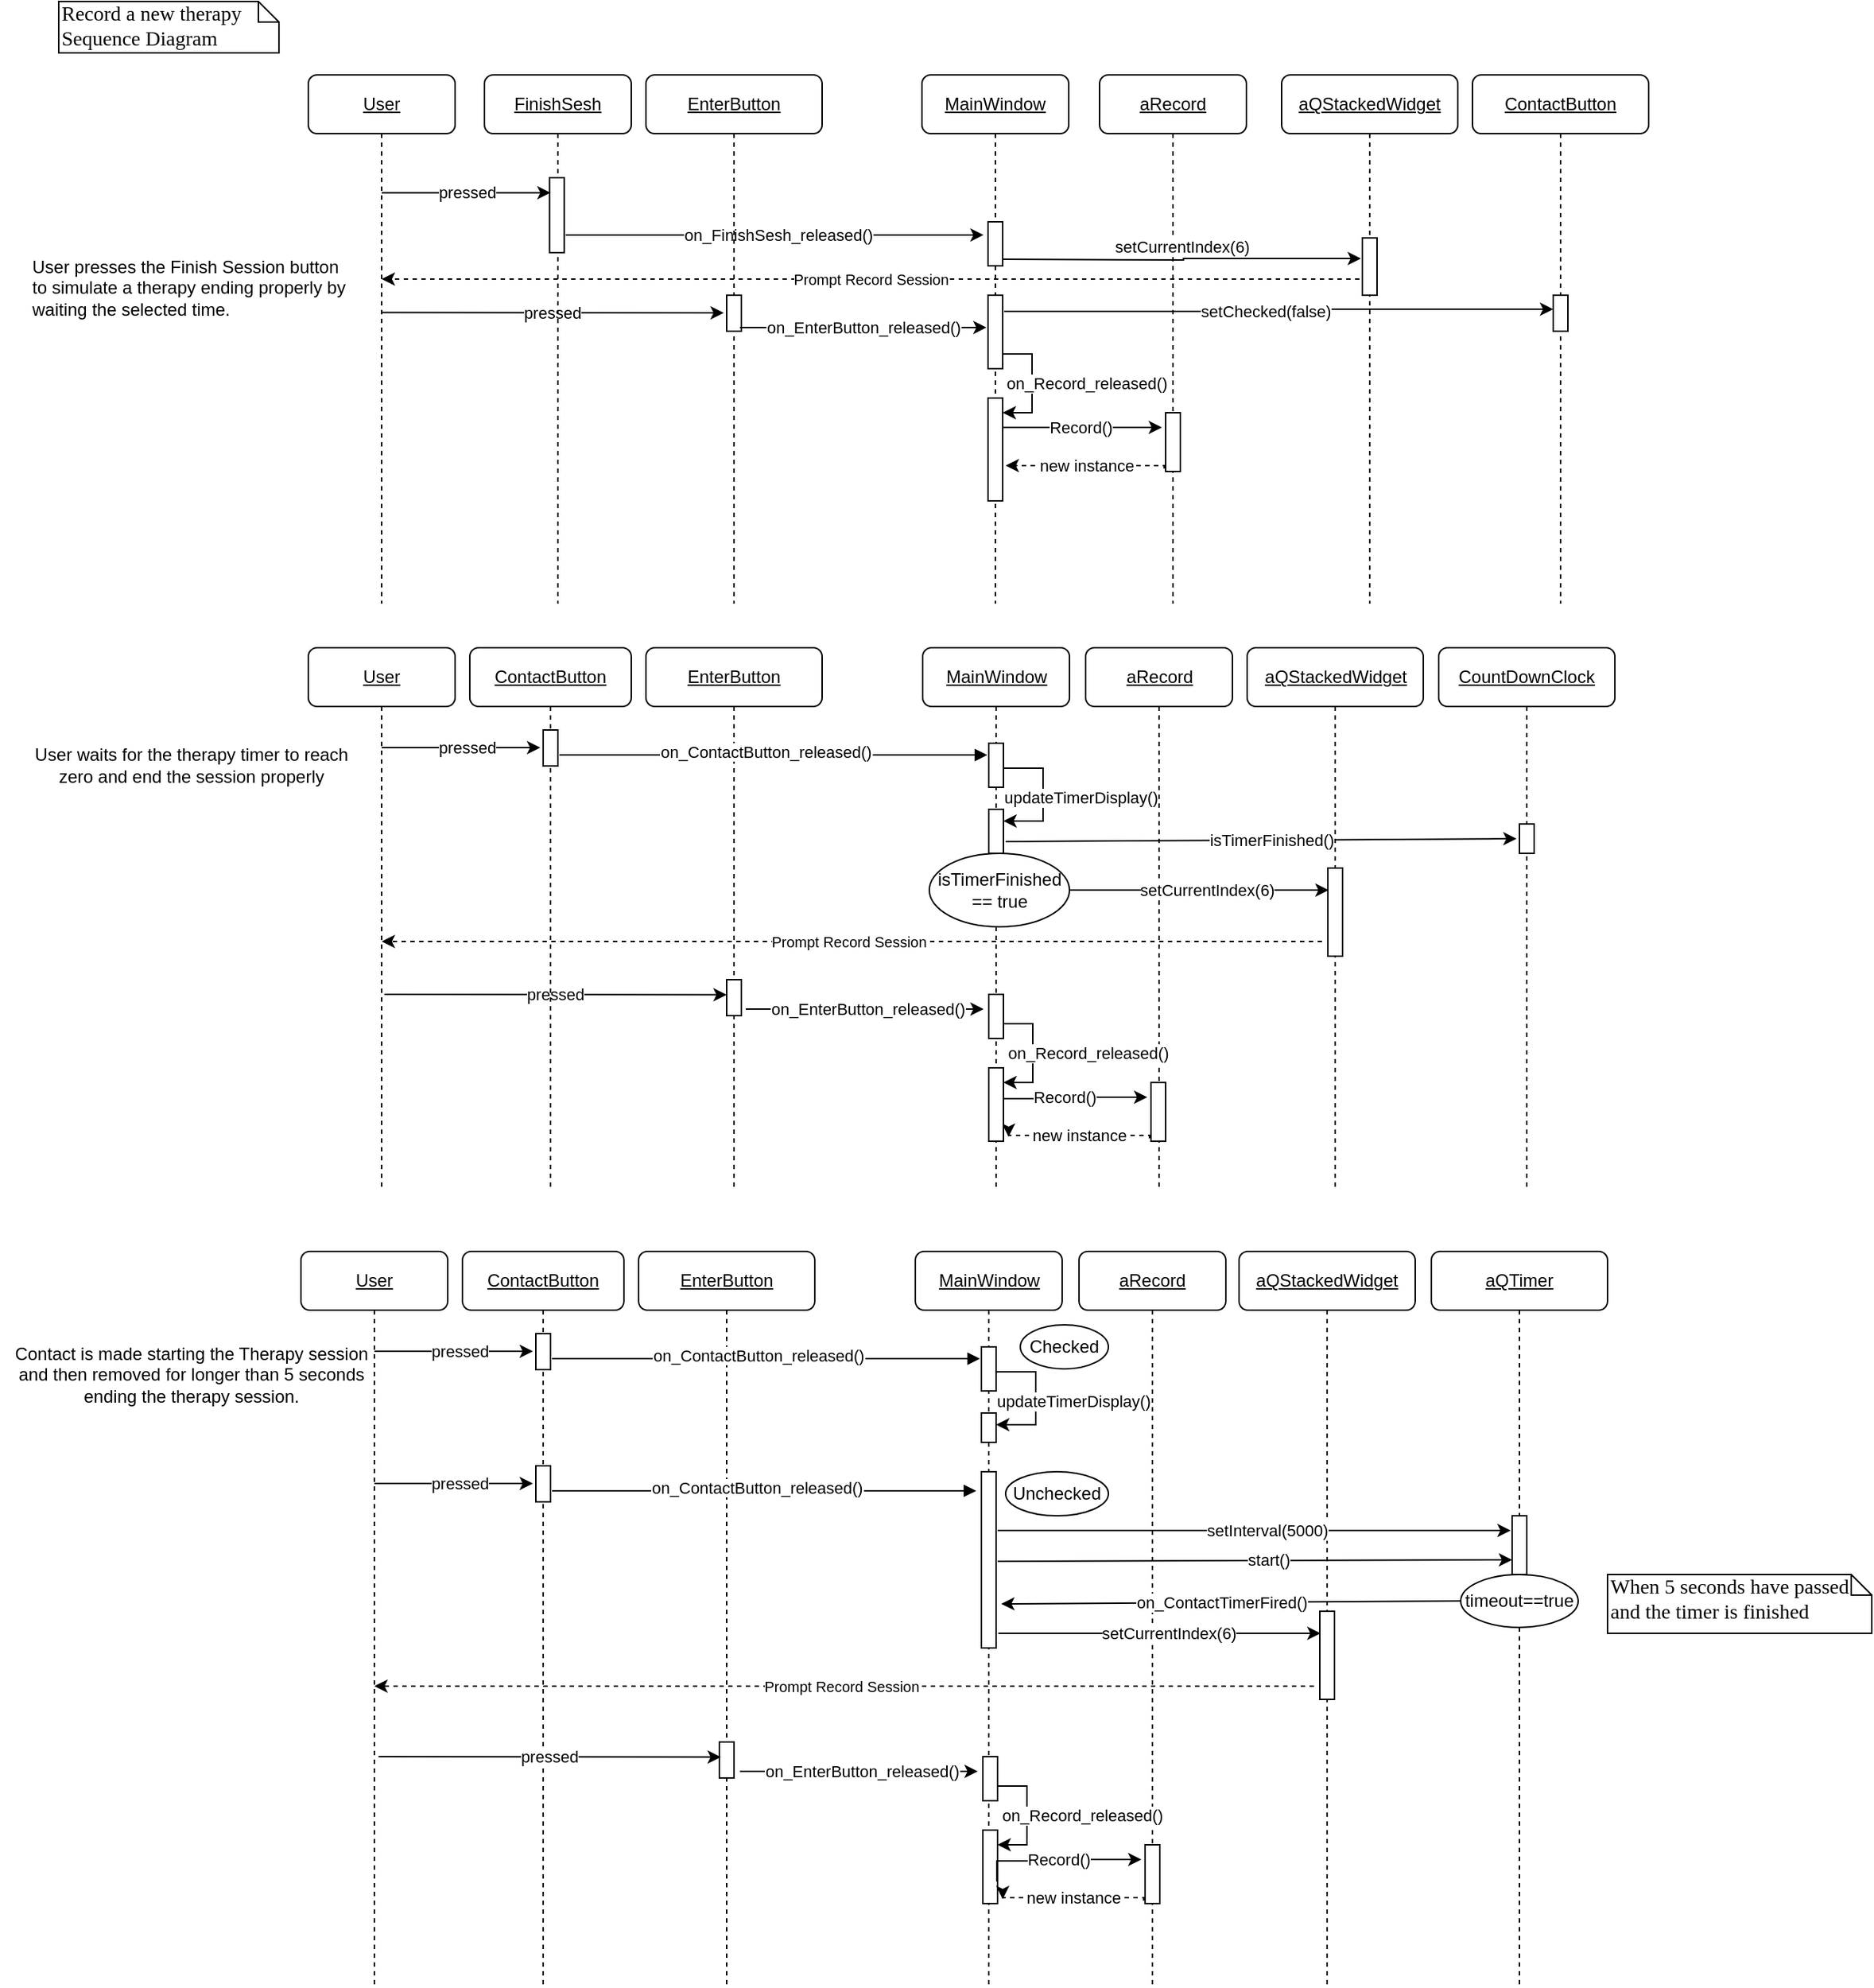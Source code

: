 <mxfile version="15.9.1" type="device"><diagram id="IeEBSJETql7mGD_s-BbL" name="Page-1"><mxGraphModel dx="1422" dy="702" grid="1" gridSize="10" guides="1" tooltips="1" connect="1" arrows="1" fold="1" page="1" pageScale="1" pageWidth="1700" pageHeight="1100" math="0" shadow="0"><root><mxCell id="0"/><mxCell id="1" parent="0"/><mxCell id="42l5vKCwzEXWDf4LxduR-18" value="&lt;u&gt;&lt;font face=&quot;Helvetica&quot;&gt;aQStackedWidget&lt;/font&gt;&lt;/u&gt;" style="shape=umlLifeline;perimeter=lifelinePerimeter;whiteSpace=wrap;html=1;container=1;collapsible=0;recursiveResize=0;outlineConnect=0;rounded=1;shadow=0;comic=0;labelBackgroundColor=none;strokeWidth=1;fontFamily=Verdana;fontSize=12;align=center;" vertex="1" parent="1"><mxGeometry x="849.5" y="470" width="120" height="370" as="geometry"/></mxCell><mxCell id="42l5vKCwzEXWDf4LxduR-50" value="" style="html=1;points=[];perimeter=orthogonalPerimeter;rounded=0;shadow=0;comic=0;labelBackgroundColor=none;strokeWidth=1;fontFamily=Verdana;fontSize=12;align=center;fillColor=#FFFFFF;" vertex="1" parent="42l5vKCwzEXWDf4LxduR-18"><mxGeometry x="55" y="150" width="10" height="60" as="geometry"/></mxCell><mxCell id="42l5vKCwzEXWDf4LxduR-12" value="&lt;u&gt;&lt;font face=&quot;Helvetica&quot;&gt;aRecord&lt;/font&gt;&lt;/u&gt;" style="shape=umlLifeline;perimeter=lifelinePerimeter;whiteSpace=wrap;html=1;container=1;collapsible=0;recursiveResize=0;outlineConnect=0;rounded=1;shadow=0;comic=0;labelBackgroundColor=none;strokeWidth=1;fontFamily=Verdana;fontSize=12;align=center;" vertex="1" parent="1"><mxGeometry x="739.5" y="470" width="100" height="370" as="geometry"/></mxCell><mxCell id="42l5vKCwzEXWDf4LxduR-68" value="Record()" style="edgeStyle=orthogonalEdgeStyle;rounded=0;orthogonalLoop=1;jettySize=auto;html=1;entryX=0.08;entryY=0.27;entryDx=0;entryDy=0;entryPerimeter=0;exitX=0.95;exitY=0.7;exitDx=0;exitDy=0;exitPerimeter=0;" edge="1" parent="42l5vKCwzEXWDf4LxduR-12" source="42l5vKCwzEXWDf4LxduR-64"><mxGeometry relative="1" as="geometry"><mxPoint x="-49.5" y="306" as="sourcePoint"/><mxPoint x="41.97" y="306" as="targetPoint"/><Array as="points"><mxPoint x="-25" y="307"/><mxPoint x="-25" y="306"/></Array></mxGeometry></mxCell><mxCell id="42l5vKCwzEXWDf4LxduR-69" value="" style="html=1;points=[];perimeter=orthogonalPerimeter;rounded=0;shadow=0;comic=0;labelBackgroundColor=none;strokeWidth=1;fontFamily=Verdana;fontSize=12;align=center;fillColor=#FFFFFF;" vertex="1" parent="42l5vKCwzEXWDf4LxduR-12"><mxGeometry x="44.5" y="296" width="10" height="40" as="geometry"/></mxCell><mxCell id="42l5vKCwzEXWDf4LxduR-70" value="new instance" style="edgeStyle=orthogonalEdgeStyle;rounded=0;orthogonalLoop=1;jettySize=auto;html=1;dashed=1;exitX=-0.1;exitY=0.8;exitDx=0;exitDy=0;exitPerimeter=0;entryX=1.35;entryY=0.94;entryDx=0;entryDy=0;entryPerimeter=0;" edge="1" parent="42l5vKCwzEXWDf4LxduR-12" target="42l5vKCwzEXWDf4LxduR-64"><mxGeometry x="0.008" relative="1" as="geometry"><mxPoint x="43.5" y="334" as="sourcePoint"/><mxPoint x="-49.5" y="332" as="targetPoint"/><Array as="points"><mxPoint x="44" y="332"/></Array><mxPoint as="offset"/></mxGeometry></mxCell><mxCell id="42l5vKCwzEXWDf4LxduR-85" value="&lt;u&gt;&lt;font face=&quot;Helvetica&quot;&gt;aQStackedWidget&lt;/font&gt;&lt;/u&gt;" style="shape=umlLifeline;perimeter=lifelinePerimeter;whiteSpace=wrap;html=1;container=1;collapsible=0;recursiveResize=0;outlineConnect=0;rounded=1;shadow=0;comic=0;labelBackgroundColor=none;strokeWidth=1;fontFamily=Verdana;fontSize=12;align=center;" vertex="1" parent="1"><mxGeometry x="844" y="881" width="120" height="500" as="geometry"/></mxCell><mxCell id="42l5vKCwzEXWDf4LxduR-86" value="" style="html=1;points=[];perimeter=orthogonalPerimeter;rounded=0;shadow=0;comic=0;labelBackgroundColor=none;strokeWidth=1;fontFamily=Verdana;fontSize=12;align=center;fillColor=#FFFFFF;" vertex="1" parent="42l5vKCwzEXWDf4LxduR-85"><mxGeometry x="55" y="245" width="10" height="60" as="geometry"/></mxCell><mxCell id="PJhoSUSlwYgdVoY_ZM2E-5" value="&lt;u&gt;&lt;font face=&quot;Helvetica&quot;&gt;User&lt;/font&gt;&lt;/u&gt;" style="shape=umlLifeline;perimeter=lifelinePerimeter;whiteSpace=wrap;html=1;container=1;collapsible=0;recursiveResize=0;outlineConnect=0;rounded=1;shadow=0;comic=0;labelBackgroundColor=none;strokeWidth=1;fontFamily=Verdana;fontSize=12;align=center;" parent="1" vertex="1"><mxGeometry x="210" y="80" width="100" height="360" as="geometry"/></mxCell><mxCell id="42l5vKCwzEXWDf4LxduR-27" value="pressed" style="endArrow=classic;html=1;rounded=0;entryX=-0.2;entryY=0.49;entryDx=0;entryDy=0;entryPerimeter=0;" edge="1" parent="PJhoSUSlwYgdVoY_ZM2E-5" target="42l5vKCwzEXWDf4LxduR-26"><mxGeometry width="50" height="50" relative="1" as="geometry"><mxPoint x="49.83" y="161.75" as="sourcePoint"/><mxPoint x="165.33" y="161.75" as="targetPoint"/></mxGeometry></mxCell><mxCell id="PJhoSUSlwYgdVoY_ZM2E-7" value="&lt;u&gt;&lt;font face=&quot;Helvetica&quot;&gt;FinishSesh&lt;/font&gt;&lt;/u&gt;" style="shape=umlLifeline;perimeter=lifelinePerimeter;whiteSpace=wrap;html=1;container=1;collapsible=0;recursiveResize=0;outlineConnect=0;rounded=1;shadow=0;comic=0;labelBackgroundColor=none;strokeWidth=1;fontFamily=Verdana;fontSize=12;align=center;" parent="1" vertex="1"><mxGeometry x="330" y="80" width="100" height="360" as="geometry"/></mxCell><mxCell id="PJhoSUSlwYgdVoY_ZM2E-9" value="" style="html=1;points=[];perimeter=orthogonalPerimeter;rounded=0;shadow=0;comic=0;labelBackgroundColor=none;strokeWidth=1;fontFamily=Verdana;fontSize=12;align=center;fillColor=#FFFFFF;" parent="PJhoSUSlwYgdVoY_ZM2E-7" vertex="1"><mxGeometry x="44.33" y="70" width="10" height="51" as="geometry"/></mxCell><mxCell id="PJhoSUSlwYgdVoY_ZM2E-10" value="&lt;pre style=&quot;margin-top: 0px ; margin-bottom: 0px&quot;&gt;&lt;font face=&quot;Helvetica&quot; style=&quot;font-size: 11px&quot;&gt;on_FinishSesh_released()&lt;/font&gt;&lt;/pre&gt;" style="edgeStyle=orthogonalEdgeStyle;rounded=0;orthogonalLoop=1;jettySize=auto;html=1;entryX=-0.3;entryY=0.633;entryDx=0;entryDy=0;entryPerimeter=0;" parent="PJhoSUSlwYgdVoY_ZM2E-7" edge="1"><mxGeometry x="0.016" relative="1" as="geometry"><mxPoint x="55.33" y="109" as="sourcePoint"/><mxPoint x="340" y="108.99" as="targetPoint"/><Array as="points"/><mxPoint as="offset"/></mxGeometry></mxCell><mxCell id="42l5vKCwzEXWDf4LxduR-25" value="&lt;u&gt;&lt;font face=&quot;Helvetica&quot;&gt;EnterButton&lt;/font&gt;&lt;/u&gt;" style="shape=umlLifeline;perimeter=lifelinePerimeter;whiteSpace=wrap;html=1;container=1;collapsible=0;recursiveResize=0;outlineConnect=0;rounded=1;shadow=0;comic=0;labelBackgroundColor=none;strokeWidth=1;fontFamily=Verdana;fontSize=12;align=center;" vertex="1" parent="1"><mxGeometry x="440" y="80" width="120" height="360" as="geometry"/></mxCell><mxCell id="42l5vKCwzEXWDf4LxduR-26" value="" style="html=1;points=[];perimeter=orthogonalPerimeter;rounded=0;shadow=0;comic=0;labelBackgroundColor=none;strokeWidth=1;fontFamily=Verdana;fontSize=12;align=center;fillColor=#FFFFFF;" vertex="1" parent="42l5vKCwzEXWDf4LxduR-25"><mxGeometry x="55" y="150" width="10" height="24.5" as="geometry"/></mxCell><mxCell id="PJhoSUSlwYgdVoY_ZM2E-1" value="&lt;u&gt;&lt;font face=&quot;Helvetica&quot;&gt;MainWindow&lt;/font&gt;&lt;/u&gt;" style="shape=umlLifeline;perimeter=lifelinePerimeter;whiteSpace=wrap;html=1;container=1;collapsible=0;recursiveResize=0;outlineConnect=0;rounded=1;shadow=0;comic=0;labelBackgroundColor=none;strokeWidth=1;fontFamily=Verdana;fontSize=12;align=center;" parent="1" vertex="1"><mxGeometry x="628" y="80" width="100" height="360" as="geometry"/></mxCell><mxCell id="42l5vKCwzEXWDf4LxduR-32" value="" style="html=1;points=[];perimeter=orthogonalPerimeter;rounded=0;shadow=0;comic=0;labelBackgroundColor=none;strokeWidth=1;fontFamily=Verdana;fontSize=12;align=center;fillColor=#FFFFFF;" vertex="1" parent="PJhoSUSlwYgdVoY_ZM2E-1"><mxGeometry x="45" y="220" width="10" height="70" as="geometry"/></mxCell><mxCell id="42l5vKCwzEXWDf4LxduR-33" value="on_Record_released()" style="edgeStyle=orthogonalEdgeStyle;rounded=0;orthogonalLoop=1;jettySize=auto;html=1;entryX=0.967;entryY=0.195;entryDx=0;entryDy=0;entryPerimeter=0;" edge="1" parent="PJhoSUSlwYgdVoY_ZM2E-1"><mxGeometry y="37" relative="1" as="geometry"><mxPoint x="55" y="190" as="sourcePoint"/><mxPoint x="55" y="230.005" as="targetPoint"/><Array as="points"><mxPoint x="58" y="190"/><mxPoint x="75" y="190"/><mxPoint x="75" y="230"/></Array><mxPoint as="offset"/></mxGeometry></mxCell><mxCell id="42l5vKCwzEXWDf4LxduR-53" value="" style="html=1;points=[];perimeter=orthogonalPerimeter;rounded=0;shadow=0;comic=0;labelBackgroundColor=none;strokeWidth=1;fontFamily=Verdana;fontSize=12;align=center;fillColor=#FFFFFF;" vertex="1" parent="PJhoSUSlwYgdVoY_ZM2E-1"><mxGeometry x="45" y="100" width="10" height="30" as="geometry"/></mxCell><mxCell id="42l5vKCwzEXWDf4LxduR-54" value="" style="html=1;points=[];perimeter=orthogonalPerimeter;rounded=0;shadow=0;comic=0;labelBackgroundColor=none;strokeWidth=1;fontFamily=Verdana;fontSize=12;align=center;fillColor=#FFFFFF;" vertex="1" parent="PJhoSUSlwYgdVoY_ZM2E-1"><mxGeometry x="45" y="150" width="10" height="50" as="geometry"/></mxCell><mxCell id="PJhoSUSlwYgdVoY_ZM2E-15" value="&lt;u&gt;&lt;font face=&quot;Helvetica&quot;&gt;aRecord&lt;/font&gt;&lt;/u&gt;" style="shape=umlLifeline;perimeter=lifelinePerimeter;whiteSpace=wrap;html=1;container=1;collapsible=0;recursiveResize=0;outlineConnect=0;rounded=1;shadow=0;comic=0;labelBackgroundColor=none;strokeWidth=1;fontFamily=Verdana;fontSize=12;align=center;" parent="1" vertex="1"><mxGeometry x="749" y="80" width="100" height="360" as="geometry"/></mxCell><mxCell id="V5SQq7boUbBFHKFVhqgI-8" value="&lt;pre style=&quot;margin-top: 0px ; margin-bottom: 0px&quot;&gt;&lt;font face=&quot;Helvetica&quot; style=&quot;font-size: 11px&quot;&gt;setCurrentIndex(6)&lt;/font&gt;&lt;/pre&gt;" style="edgeStyle=orthogonalEdgeStyle;rounded=0;orthogonalLoop=1;jettySize=auto;html=1;entryX=-0.1;entryY=0.359;entryDx=0;entryDy=0;entryPerimeter=0;" parent="PJhoSUSlwYgdVoY_ZM2E-15" target="V5SQq7boUbBFHKFVhqgI-3" edge="1"><mxGeometry x="-0.001" y="9" relative="1" as="geometry"><mxPoint x="-65.67" y="125.5" as="sourcePoint"/><mxPoint x="91" y="125.524" as="targetPoint"/><Array as="points"/><mxPoint as="offset"/></mxGeometry></mxCell><mxCell id="42l5vKCwzEXWDf4LxduR-3" value="&lt;pre style=&quot;margin-top: 0px ; margin-bottom: 0px&quot;&gt;&lt;font face=&quot;Helvetica&quot; style=&quot;font-size: 11px&quot;&gt;setChecked(false)&lt;/font&gt;&lt;/pre&gt;" style="edgeStyle=orthogonalEdgeStyle;rounded=0;orthogonalLoop=1;jettySize=auto;html=1;entryX=0.5;entryY=0.796;entryDx=0;entryDy=0;entryPerimeter=0;exitX=1.067;exitY=0.847;exitDx=0;exitDy=0;exitPerimeter=0;" edge="1" parent="PJhoSUSlwYgdVoY_ZM2E-15"><mxGeometry x="-0.001" y="9" relative="1" as="geometry"><mxPoint x="-65" y="160.973" as="sourcePoint"/><mxPoint x="309" y="159.502" as="targetPoint"/><Array as="points"><mxPoint x="122" y="161"/><mxPoint x="122" y="160"/></Array><mxPoint as="offset"/></mxGeometry></mxCell><mxCell id="42l5vKCwzEXWDf4LxduR-34" value="Record()" style="edgeStyle=orthogonalEdgeStyle;rounded=0;orthogonalLoop=1;jettySize=auto;html=1;entryX=0.08;entryY=0.27;entryDx=0;entryDy=0;entryPerimeter=0;exitX=1;exitY=0.314;exitDx=0;exitDy=0;exitPerimeter=0;" edge="1" parent="PJhoSUSlwYgdVoY_ZM2E-15" source="42l5vKCwzEXWDf4LxduR-32"><mxGeometry relative="1" as="geometry"><mxPoint x="-59" y="240" as="sourcePoint"/><mxPoint x="42.47" y="240.0" as="targetPoint"/><Array as="points"><mxPoint x="-66" y="240"/></Array></mxGeometry></mxCell><mxCell id="42l5vKCwzEXWDf4LxduR-36" value="" style="html=1;points=[];perimeter=orthogonalPerimeter;rounded=0;shadow=0;comic=0;labelBackgroundColor=none;strokeWidth=1;fontFamily=Verdana;fontSize=12;align=center;fillColor=#FFFFFF;" vertex="1" parent="PJhoSUSlwYgdVoY_ZM2E-15"><mxGeometry x="45" y="230" width="10" height="40" as="geometry"/></mxCell><mxCell id="V5SQq7boUbBFHKFVhqgI-2" value="&lt;u&gt;&lt;font face=&quot;Helvetica&quot;&gt;aQStackedWidget&lt;/font&gt;&lt;/u&gt;" style="shape=umlLifeline;perimeter=lifelinePerimeter;whiteSpace=wrap;html=1;container=1;collapsible=0;recursiveResize=0;outlineConnect=0;rounded=1;shadow=0;comic=0;labelBackgroundColor=none;strokeWidth=1;fontFamily=Verdana;fontSize=12;align=center;" parent="1" vertex="1"><mxGeometry x="873" y="80" width="120" height="360" as="geometry"/></mxCell><mxCell id="V5SQq7boUbBFHKFVhqgI-3" value="" style="html=1;points=[];perimeter=orthogonalPerimeter;rounded=0;shadow=0;comic=0;labelBackgroundColor=none;strokeWidth=1;fontFamily=Verdana;fontSize=12;align=center;fillColor=#FFFFFF;" parent="V5SQq7boUbBFHKFVhqgI-2" vertex="1"><mxGeometry x="55" y="111" width="10" height="39" as="geometry"/></mxCell><mxCell id="42l5vKCwzEXWDf4LxduR-1" value="&lt;u&gt;&lt;font face=&quot;Helvetica&quot;&gt;ContactButton&lt;/font&gt;&lt;/u&gt;" style="shape=umlLifeline;perimeter=lifelinePerimeter;whiteSpace=wrap;html=1;container=1;collapsible=0;recursiveResize=0;outlineConnect=0;rounded=1;shadow=0;comic=0;labelBackgroundColor=none;strokeWidth=1;fontFamily=Verdana;fontSize=12;align=center;" vertex="1" parent="1"><mxGeometry x="1003" y="80" width="120" height="360" as="geometry"/></mxCell><mxCell id="42l5vKCwzEXWDf4LxduR-2" value="" style="html=1;points=[];perimeter=orthogonalPerimeter;rounded=0;shadow=0;comic=0;labelBackgroundColor=none;strokeWidth=1;fontFamily=Verdana;fontSize=12;align=center;fillColor=#FFFFFF;" vertex="1" parent="42l5vKCwzEXWDf4LxduR-1"><mxGeometry x="55" y="150" width="10" height="24.5" as="geometry"/></mxCell><mxCell id="42l5vKCwzEXWDf4LxduR-5" value="&lt;u&gt;&lt;font face=&quot;Helvetica&quot;&gt;User&lt;/font&gt;&lt;/u&gt;" style="shape=umlLifeline;perimeter=lifelinePerimeter;whiteSpace=wrap;html=1;container=1;collapsible=0;recursiveResize=0;outlineConnect=0;rounded=1;shadow=0;comic=0;labelBackgroundColor=none;strokeWidth=1;fontFamily=Verdana;fontSize=12;align=center;" vertex="1" parent="1"><mxGeometry x="210" y="470" width="100" height="370" as="geometry"/></mxCell><mxCell id="42l5vKCwzEXWDf4LxduR-56" value="pressed" style="endArrow=classic;html=1;rounded=0;entryX=-0.2;entryY=0.49;entryDx=0;entryDy=0;entryPerimeter=0;" edge="1" parent="42l5vKCwzEXWDf4LxduR-5"><mxGeometry width="50" height="50" relative="1" as="geometry"><mxPoint x="51.83" y="236" as="sourcePoint"/><mxPoint x="285" y="236.255" as="targetPoint"/></mxGeometry></mxCell><mxCell id="42l5vKCwzEXWDf4LxduR-39" value="&lt;u&gt;&lt;font face=&quot;Helvetica&quot;&gt;ContactButton&lt;/font&gt;&lt;/u&gt;" style="shape=umlLifeline;perimeter=lifelinePerimeter;whiteSpace=wrap;html=1;container=1;collapsible=0;recursiveResize=0;outlineConnect=0;rounded=1;shadow=0;comic=0;labelBackgroundColor=none;strokeWidth=1;fontFamily=Verdana;fontSize=12;align=center;" vertex="1" parent="1"><mxGeometry x="320" y="470" width="110" height="370" as="geometry"/></mxCell><mxCell id="42l5vKCwzEXWDf4LxduR-40" value="" style="html=1;points=[];perimeter=orthogonalPerimeter;rounded=0;shadow=0;comic=0;labelBackgroundColor=none;strokeWidth=1;fontFamily=Verdana;fontSize=12;align=center;fillColor=#FFFFFF;" vertex="1" parent="42l5vKCwzEXWDf4LxduR-39"><mxGeometry x="50" y="56" width="10" height="24.5" as="geometry"/></mxCell><mxCell id="42l5vKCwzEXWDf4LxduR-57" value="&lt;u&gt;&lt;font face=&quot;Helvetica&quot;&gt;EnterButton&lt;/font&gt;&lt;/u&gt;" style="shape=umlLifeline;perimeter=lifelinePerimeter;whiteSpace=wrap;html=1;container=1;collapsible=0;recursiveResize=0;outlineConnect=0;rounded=1;shadow=0;comic=0;labelBackgroundColor=none;strokeWidth=1;fontFamily=Verdana;fontSize=12;align=center;" vertex="1" parent="1"><mxGeometry x="440" y="470" width="120" height="370" as="geometry"/></mxCell><mxCell id="42l5vKCwzEXWDf4LxduR-58" value="" style="html=1;points=[];perimeter=orthogonalPerimeter;rounded=0;shadow=0;comic=0;labelBackgroundColor=none;strokeWidth=1;fontFamily=Verdana;fontSize=12;align=center;fillColor=#FFFFFF;" vertex="1" parent="42l5vKCwzEXWDf4LxduR-57"><mxGeometry x="55" y="226" width="10" height="24.5" as="geometry"/></mxCell><mxCell id="42l5vKCwzEXWDf4LxduR-4" value="&lt;u&gt;&lt;font face=&quot;Helvetica&quot;&gt;MainWindow&lt;/font&gt;&lt;/u&gt;" style="shape=umlLifeline;perimeter=lifelinePerimeter;whiteSpace=wrap;html=1;container=1;collapsible=0;recursiveResize=0;outlineConnect=0;rounded=1;shadow=0;comic=0;labelBackgroundColor=none;strokeWidth=1;fontFamily=Verdana;fontSize=12;align=center;" vertex="1" parent="1"><mxGeometry x="628.5" y="470" width="100" height="370" as="geometry"/></mxCell><mxCell id="42l5vKCwzEXWDf4LxduR-43" value="" style="html=1;points=[];perimeter=orthogonalPerimeter;rounded=0;shadow=0;comic=0;labelBackgroundColor=none;strokeWidth=1;fontFamily=Verdana;fontSize=12;align=center;fillColor=#FFFFFF;" vertex="1" parent="42l5vKCwzEXWDf4LxduR-4"><mxGeometry x="45" y="65" width="10" height="30" as="geometry"/></mxCell><mxCell id="42l5vKCwzEXWDf4LxduR-44" value="updateTimerDisplay()" style="edgeStyle=orthogonalEdgeStyle;rounded=0;orthogonalLoop=1;jettySize=auto;html=1;exitX=1;exitY=0.6;exitDx=0;exitDy=0;exitPerimeter=0;" edge="1" parent="42l5vKCwzEXWDf4LxduR-4"><mxGeometry x="0.056" y="25" relative="1" as="geometry"><mxPoint x="55" y="80" as="sourcePoint"/><mxPoint x="55" y="118" as="targetPoint"/><Array as="points"><mxPoint x="55" y="82"/><mxPoint x="82" y="82"/><mxPoint x="82" y="118"/></Array><mxPoint as="offset"/></mxGeometry></mxCell><mxCell id="42l5vKCwzEXWDf4LxduR-47" value="isTimerFinished&lt;br&gt;== true" style="ellipse;whiteSpace=wrap;html=1;" vertex="1" parent="42l5vKCwzEXWDf4LxduR-4"><mxGeometry x="4.5" y="140" width="95.5" height="50" as="geometry"/></mxCell><mxCell id="42l5vKCwzEXWDf4LxduR-60" value="" style="html=1;points=[];perimeter=orthogonalPerimeter;rounded=0;shadow=0;comic=0;labelBackgroundColor=none;strokeWidth=1;fontFamily=Verdana;fontSize=12;align=center;fillColor=#FFFFFF;" vertex="1" parent="42l5vKCwzEXWDf4LxduR-4"><mxGeometry x="45" y="236" width="10" height="30" as="geometry"/></mxCell><mxCell id="42l5vKCwzEXWDf4LxduR-63" value="on_Record_released()" style="edgeStyle=orthogonalEdgeStyle;rounded=0;orthogonalLoop=1;jettySize=auto;html=1;entryX=0.967;entryY=0.195;entryDx=0;entryDy=0;entryPerimeter=0;" edge="1" parent="42l5vKCwzEXWDf4LxduR-4"><mxGeometry y="37" relative="1" as="geometry"><mxPoint x="55" y="256" as="sourcePoint"/><mxPoint x="55" y="296.005" as="targetPoint"/><Array as="points"><mxPoint x="58" y="256"/><mxPoint x="75" y="256"/><mxPoint x="75" y="296"/></Array><mxPoint as="offset"/></mxGeometry></mxCell><mxCell id="42l5vKCwzEXWDf4LxduR-64" value="" style="html=1;points=[];perimeter=orthogonalPerimeter;rounded=0;shadow=0;comic=0;labelBackgroundColor=none;strokeWidth=1;fontFamily=Verdana;fontSize=12;align=center;fillColor=#FFFFFF;" vertex="1" parent="42l5vKCwzEXWDf4LxduR-4"><mxGeometry x="45" y="286" width="10" height="50" as="geometry"/></mxCell><mxCell id="42l5vKCwzEXWDf4LxduR-119" value="" style="html=1;points=[];perimeter=orthogonalPerimeter;rounded=0;shadow=0;comic=0;labelBackgroundColor=none;strokeWidth=1;fontFamily=Verdana;fontSize=12;align=center;fillColor=#FFFFFF;" vertex="1" parent="42l5vKCwzEXWDf4LxduR-4"><mxGeometry x="45" y="110" width="10" height="30" as="geometry"/></mxCell><mxCell id="PJhoSUSlwYgdVoY_ZM2E-6" value="&lt;font style=&quot;font-size: 14px&quot;&gt;Record a new therapy&lt;br&gt;Sequence Diagram&lt;br&gt;&lt;/font&gt;" style="shape=note;whiteSpace=wrap;html=1;size=14;verticalAlign=top;align=left;spacingTop=-6;rounded=0;shadow=0;comic=0;labelBackgroundColor=none;strokeWidth=1;fontFamily=Verdana;fontSize=12;fillColor=default;strokeColor=default;fontColor=default;" parent="1" vertex="1"><mxGeometry x="40" y="30" width="150" height="35" as="geometry"/></mxCell><mxCell id="PJhoSUSlwYgdVoY_ZM2E-11" value="pressed" style="endArrow=classic;html=1;rounded=0;entryX=0.067;entryY=0.2;entryDx=0;entryDy=0;entryPerimeter=0;" parent="1" source="PJhoSUSlwYgdVoY_ZM2E-5" target="PJhoSUSlwYgdVoY_ZM2E-9" edge="1"><mxGeometry width="50" height="50" relative="1" as="geometry"><mxPoint x="280" y="210" as="sourcePoint"/><mxPoint x="330" y="160" as="targetPoint"/></mxGeometry></mxCell><mxCell id="42l5vKCwzEXWDf4LxduR-22" value="User presses the Finish Session button&lt;br&gt;to simulate a therapy ending properly by&lt;br&gt;waiting the selected time." style="text;html=1;align=left;verticalAlign=middle;resizable=0;points=[];autosize=1;strokeColor=none;fillColor=none;" vertex="1" parent="1"><mxGeometry x="20" y="200" width="230" height="50" as="geometry"/></mxCell><mxCell id="42l5vKCwzEXWDf4LxduR-23" value="User waits for the therapy timer to reach&lt;br&gt;zero&amp;nbsp;and end the session properly" style="text;html=1;align=center;verticalAlign=middle;resizable=0;points=[];autosize=1;strokeColor=none;fillColor=none;" vertex="1" parent="1"><mxGeometry x="15" y="535" width="230" height="30" as="geometry"/></mxCell><mxCell id="42l5vKCwzEXWDf4LxduR-30" value="on_EnterButton_released()" style="endArrow=classic;html=1;rounded=0;entryX=-0.133;entryY=0.685;entryDx=0;entryDy=0;entryPerimeter=0;exitX=0.9;exitY=0.898;exitDx=0;exitDy=0;exitPerimeter=0;" edge="1" parent="1" source="42l5vKCwzEXWDf4LxduR-26"><mxGeometry width="50" height="50" relative="1" as="geometry"><mxPoint x="510" y="252" as="sourcePoint"/><mxPoint x="672" y="251.965" as="targetPoint"/></mxGeometry></mxCell><mxCell id="42l5vKCwzEXWDf4LxduR-38" value="new instance" style="edgeStyle=orthogonalEdgeStyle;rounded=0;orthogonalLoop=1;jettySize=auto;html=1;entryX=1.2;entryY=0.571;entryDx=0;entryDy=0;entryPerimeter=0;dashed=1;exitX=-0.1;exitY=0.8;exitDx=0;exitDy=0;exitPerimeter=0;" edge="1" parent="1"><mxGeometry x="0.008" relative="1" as="geometry"><mxPoint x="793" y="348" as="sourcePoint"/><mxPoint x="685" y="345.97" as="targetPoint"/><Array as="points"><mxPoint x="793" y="346"/></Array><mxPoint as="offset"/></mxGeometry></mxCell><mxCell id="42l5vKCwzEXWDf4LxduR-41" value="pressed" style="endArrow=classic;html=1;rounded=0;entryX=-0.2;entryY=0.49;entryDx=0;entryDy=0;entryPerimeter=0;" edge="1" parent="1" source="42l5vKCwzEXWDf4LxduR-5" target="42l5vKCwzEXWDf4LxduR-40"><mxGeometry x="0.048" width="50" height="50" relative="1" as="geometry"><mxPoint x="270" y="538" as="sourcePoint"/><mxPoint x="374.33" y="537.75" as="targetPoint"/><mxPoint x="1" as="offset"/></mxGeometry></mxCell><mxCell id="42l5vKCwzEXWDf4LxduR-42" value="on_ContactButton_released()" style="verticalAlign=bottom;endArrow=block;shadow=0;strokeWidth=1;exitX=1.1;exitY=0.694;exitDx=0;exitDy=0;exitPerimeter=0;entryX=-0.1;entryY=0.267;entryDx=0;entryDy=0;entryPerimeter=0;" edge="1" parent="1" source="42l5vKCwzEXWDf4LxduR-40" target="42l5vKCwzEXWDf4LxduR-43"><mxGeometry x="-0.031" y="-7" relative="1" as="geometry"><mxPoint x="390.5" y="537.75" as="sourcePoint"/><mxPoint x="590" y="543" as="targetPoint"/><mxPoint as="offset"/></mxGeometry></mxCell><mxCell id="42l5vKCwzEXWDf4LxduR-49" value="setCurrentIndex(6)" style="endArrow=classic;html=1;rounded=0;exitX=1;exitY=0.5;exitDx=0;exitDy=0;entryX=0.05;entryY=0.25;entryDx=0;entryDy=0;entryPerimeter=0;" edge="1" parent="1" source="42l5vKCwzEXWDf4LxduR-47" target="42l5vKCwzEXWDf4LxduR-50"><mxGeometry x="0.048" width="50" height="50" relative="1" as="geometry"><mxPoint x="718.5" y="759.995" as="sourcePoint"/><mxPoint x="900" y="715" as="targetPoint"/><mxPoint x="1" as="offset"/></mxGeometry></mxCell><mxCell id="42l5vKCwzEXWDf4LxduR-52" value="Prompt Record Session" style="edgeStyle=orthogonalEdgeStyle;rounded=0;orthogonalLoop=1;jettySize=auto;html=1;fontSize=10;dashed=1;" edge="1" parent="1" target="PJhoSUSlwYgdVoY_ZM2E-5"><mxGeometry relative="1" as="geometry"><mxPoint x="926" y="219" as="sourcePoint"/><mxPoint x="390.0" y="220" as="targetPoint"/><Array as="points"><mxPoint x="440" y="219"/><mxPoint x="440" y="219"/></Array></mxGeometry></mxCell><mxCell id="42l5vKCwzEXWDf4LxduR-55" value="Prompt Record Session" style="edgeStyle=orthogonalEdgeStyle;rounded=0;orthogonalLoop=1;jettySize=auto;html=1;fontSize=10;dashed=1;exitX=-0.4;exitY=0.833;exitDx=0;exitDy=0;exitPerimeter=0;" edge="1" parent="1" source="42l5vKCwzEXWDf4LxduR-50" target="42l5vKCwzEXWDf4LxduR-5"><mxGeometry x="0.008" relative="1" as="geometry"><mxPoint x="749" y="750" as="sourcePoint"/><mxPoint x="260" y="750" as="targetPoint"/><Array as="points"><mxPoint x="320" y="670"/><mxPoint x="320" y="670"/></Array><mxPoint as="offset"/></mxGeometry></mxCell><mxCell id="42l5vKCwzEXWDf4LxduR-59" value="on_EnterButton_released()" style="endArrow=classic;html=1;rounded=0;exitX=1.3;exitY=0.816;exitDx=0;exitDy=0;exitPerimeter=0;" edge="1" parent="1" source="42l5vKCwzEXWDf4LxduR-58"><mxGeometry x="0.024" width="50" height="50" relative="1" as="geometry"><mxPoint x="509" y="716" as="sourcePoint"/><mxPoint x="670" y="716" as="targetPoint"/><mxPoint as="offset"/></mxGeometry></mxCell><mxCell id="42l5vKCwzEXWDf4LxduR-71" value="&lt;u&gt;&lt;font face=&quot;Helvetica&quot;&gt;User&lt;/font&gt;&lt;/u&gt;" style="shape=umlLifeline;perimeter=lifelinePerimeter;whiteSpace=wrap;html=1;container=1;collapsible=0;recursiveResize=0;outlineConnect=0;rounded=1;shadow=0;comic=0;labelBackgroundColor=none;strokeWidth=1;fontFamily=Verdana;fontSize=12;align=center;" vertex="1" parent="1"><mxGeometry x="205" y="881" width="100" height="500" as="geometry"/></mxCell><mxCell id="42l5vKCwzEXWDf4LxduR-73" value="&lt;u&gt;&lt;font face=&quot;Helvetica&quot;&gt;ContactButton&lt;/font&gt;&lt;/u&gt;" style="shape=umlLifeline;perimeter=lifelinePerimeter;whiteSpace=wrap;html=1;container=1;collapsible=0;recursiveResize=0;outlineConnect=0;rounded=1;shadow=0;comic=0;labelBackgroundColor=none;strokeWidth=1;fontFamily=Verdana;fontSize=12;align=center;" vertex="1" parent="1"><mxGeometry x="315" y="881" width="110" height="500" as="geometry"/></mxCell><mxCell id="42l5vKCwzEXWDf4LxduR-74" value="" style="html=1;points=[];perimeter=orthogonalPerimeter;rounded=0;shadow=0;comic=0;labelBackgroundColor=none;strokeWidth=1;fontFamily=Verdana;fontSize=12;align=center;fillColor=#FFFFFF;" vertex="1" parent="42l5vKCwzEXWDf4LxduR-73"><mxGeometry x="50" y="56" width="10" height="24.5" as="geometry"/></mxCell><mxCell id="42l5vKCwzEXWDf4LxduR-75" value="&lt;u&gt;&lt;font face=&quot;Helvetica&quot;&gt;EnterButton&lt;/font&gt;&lt;/u&gt;" style="shape=umlLifeline;perimeter=lifelinePerimeter;whiteSpace=wrap;html=1;container=1;collapsible=0;recursiveResize=0;outlineConnect=0;rounded=1;shadow=0;comic=0;labelBackgroundColor=none;strokeWidth=1;fontFamily=Verdana;fontSize=12;align=center;" vertex="1" parent="1"><mxGeometry x="435" y="881" width="120" height="500" as="geometry"/></mxCell><mxCell id="42l5vKCwzEXWDf4LxduR-76" value="" style="html=1;points=[];perimeter=orthogonalPerimeter;rounded=0;shadow=0;comic=0;labelBackgroundColor=none;strokeWidth=1;fontFamily=Verdana;fontSize=12;align=center;fillColor=#FFFFFF;" vertex="1" parent="42l5vKCwzEXWDf4LxduR-75"><mxGeometry x="55" y="334" width="10" height="24.5" as="geometry"/></mxCell><mxCell id="42l5vKCwzEXWDf4LxduR-77" value="&lt;u&gt;&lt;font face=&quot;Helvetica&quot;&gt;MainWindow&lt;/font&gt;&lt;/u&gt;" style="shape=umlLifeline;perimeter=lifelinePerimeter;whiteSpace=wrap;html=1;container=1;collapsible=0;recursiveResize=0;outlineConnect=0;rounded=1;shadow=0;comic=0;labelBackgroundColor=none;strokeWidth=1;fontFamily=Verdana;fontSize=12;align=center;" vertex="1" parent="1"><mxGeometry x="623.5" y="881" width="100" height="500" as="geometry"/></mxCell><mxCell id="42l5vKCwzEXWDf4LxduR-78" value="" style="html=1;points=[];perimeter=orthogonalPerimeter;rounded=0;shadow=0;comic=0;labelBackgroundColor=none;strokeWidth=1;fontFamily=Verdana;fontSize=12;align=center;fillColor=#FFFFFF;" vertex="1" parent="42l5vKCwzEXWDf4LxduR-77"><mxGeometry x="45" y="65" width="10" height="30" as="geometry"/></mxCell><mxCell id="42l5vKCwzEXWDf4LxduR-79" value="updateTimerDisplay()" style="edgeStyle=orthogonalEdgeStyle;rounded=0;orthogonalLoop=1;jettySize=auto;html=1;exitX=1;exitY=0.6;exitDx=0;exitDy=0;exitPerimeter=0;" edge="1" parent="42l5vKCwzEXWDf4LxduR-77"><mxGeometry x="0.056" y="25" relative="1" as="geometry"><mxPoint x="55" y="80" as="sourcePoint"/><mxPoint x="55" y="118" as="targetPoint"/><Array as="points"><mxPoint x="55" y="82"/><mxPoint x="82" y="82"/><mxPoint x="82" y="118"/></Array><mxPoint as="offset"/></mxGeometry></mxCell><mxCell id="42l5vKCwzEXWDf4LxduR-80" value="" style="html=1;points=[];perimeter=orthogonalPerimeter;rounded=0;shadow=0;comic=0;labelBackgroundColor=none;strokeWidth=1;fontFamily=Verdana;fontSize=12;align=center;fillColor=#FFFFFF;" vertex="1" parent="42l5vKCwzEXWDf4LxduR-77"><mxGeometry x="45" y="110" width="10" height="20" as="geometry"/></mxCell><mxCell id="42l5vKCwzEXWDf4LxduR-102" value="" style="html=1;points=[];perimeter=orthogonalPerimeter;rounded=0;shadow=0;comic=0;labelBackgroundColor=none;strokeWidth=1;fontFamily=Verdana;fontSize=12;align=center;fillColor=#FFFFFF;" vertex="1" parent="42l5vKCwzEXWDf4LxduR-77"><mxGeometry x="45" y="150" width="10" height="120" as="geometry"/></mxCell><mxCell id="42l5vKCwzEXWDf4LxduR-106" value="setInterval(5000)" style="endArrow=classic;html=1;rounded=0;exitX=0.5;exitY=0.351;exitDx=0;exitDy=0;exitPerimeter=0;entryX=-0.2;entryY=0.167;entryDx=0;entryDy=0;entryPerimeter=0;" edge="1" parent="42l5vKCwzEXWDf4LxduR-77"><mxGeometry x="0.048" width="50" height="50" relative="1" as="geometry"><mxPoint x="56" y="190" as="sourcePoint"/><mxPoint x="405.5" y="190.02" as="targetPoint"/><mxPoint x="1" as="offset"/></mxGeometry></mxCell><mxCell id="42l5vKCwzEXWDf4LxduR-87" value="&lt;u&gt;&lt;font face=&quot;Helvetica&quot;&gt;aRecord&lt;/font&gt;&lt;/u&gt;" style="shape=umlLifeline;perimeter=lifelinePerimeter;whiteSpace=wrap;html=1;container=1;collapsible=0;recursiveResize=0;outlineConnect=0;rounded=1;shadow=0;comic=0;labelBackgroundColor=none;strokeWidth=1;fontFamily=Verdana;fontSize=12;align=center;" vertex="1" parent="1"><mxGeometry x="735" y="881" width="100" height="500" as="geometry"/></mxCell><mxCell id="42l5vKCwzEXWDf4LxduR-107" value="start()" style="endArrow=classic;html=1;rounded=0;entryX=-0.1;entryY=0.225;entryDx=0;entryDy=0;entryPerimeter=0;exitX=0.5;exitY=0.351;exitDx=0;exitDy=0;exitPerimeter=0;" edge="1" parent="42l5vKCwzEXWDf4LxduR-87"><mxGeometry x="0.048" width="50" height="50" relative="1" as="geometry"><mxPoint x="-55.5" y="211" as="sourcePoint"/><mxPoint x="295" y="210" as="targetPoint"/><mxPoint x="1" as="offset"/></mxGeometry></mxCell><mxCell id="42l5vKCwzEXWDf4LxduR-91" value="pressed" style="endArrow=classic;html=1;rounded=0;entryX=-0.2;entryY=0.49;entryDx=0;entryDy=0;entryPerimeter=0;" edge="1" parent="1" source="42l5vKCwzEXWDf4LxduR-71" target="42l5vKCwzEXWDf4LxduR-74"><mxGeometry x="0.048" width="50" height="50" relative="1" as="geometry"><mxPoint x="275" y="949" as="sourcePoint"/><mxPoint x="379.33" y="948.75" as="targetPoint"/><mxPoint x="1" as="offset"/></mxGeometry></mxCell><mxCell id="42l5vKCwzEXWDf4LxduR-92" value="on_ContactButton_released()" style="verticalAlign=bottom;endArrow=block;shadow=0;strokeWidth=1;exitX=1.1;exitY=0.694;exitDx=0;exitDy=0;exitPerimeter=0;entryX=-0.1;entryY=0.267;entryDx=0;entryDy=0;entryPerimeter=0;" edge="1" parent="1" source="42l5vKCwzEXWDf4LxduR-74" target="42l5vKCwzEXWDf4LxduR-78"><mxGeometry x="-0.031" y="-7" relative="1" as="geometry"><mxPoint x="395.5" y="948.75" as="sourcePoint"/><mxPoint x="595" y="954" as="targetPoint"/><mxPoint as="offset"/></mxGeometry></mxCell><mxCell id="42l5vKCwzEXWDf4LxduR-93" value="setCurrentIndex(6)" style="endArrow=classic;html=1;rounded=0;entryX=0.05;entryY=0.25;entryDx=0;entryDy=0;entryPerimeter=0;" edge="1" parent="1" target="42l5vKCwzEXWDf4LxduR-86"><mxGeometry x="0.048" width="50" height="50" relative="1" as="geometry"><mxPoint x="680" y="1141" as="sourcePoint"/><mxPoint x="905" y="1141" as="targetPoint"/><mxPoint x="1" as="offset"/></mxGeometry></mxCell><mxCell id="42l5vKCwzEXWDf4LxduR-94" value="Prompt Record Session" style="edgeStyle=orthogonalEdgeStyle;rounded=0;orthogonalLoop=1;jettySize=auto;html=1;fontSize=10;dashed=1;exitX=-0.4;exitY=0.833;exitDx=0;exitDy=0;exitPerimeter=0;" edge="1" parent="1" target="42l5vKCwzEXWDf4LxduR-71"><mxGeometry x="0.008" relative="1" as="geometry"><mxPoint x="895" y="1176.98" as="sourcePoint"/><mxPoint x="265" y="1177" as="targetPoint"/><Array as="points"><mxPoint x="425" y="1177"/><mxPoint x="425" y="1177"/></Array><mxPoint as="offset"/></mxGeometry></mxCell><mxCell id="42l5vKCwzEXWDf4LxduR-96" value="Contact is made starting the Therapy session &lt;br&gt;and then removed for longer than 5 seconds &lt;br&gt;ending the therapy session." style="text;html=1;align=center;verticalAlign=middle;resizable=0;points=[];autosize=1;strokeColor=none;fillColor=none;" vertex="1" parent="1"><mxGeometry y="940" width="260" height="50" as="geometry"/></mxCell><mxCell id="42l5vKCwzEXWDf4LxduR-98" value="Checked" style="ellipse;whiteSpace=wrap;html=1;" vertex="1" parent="1"><mxGeometry x="695" y="931" width="60" height="30" as="geometry"/></mxCell><mxCell id="42l5vKCwzEXWDf4LxduR-99" value="" style="html=1;points=[];perimeter=orthogonalPerimeter;rounded=0;shadow=0;comic=0;labelBackgroundColor=none;strokeWidth=1;fontFamily=Verdana;fontSize=12;align=center;fillColor=#FFFFFF;" vertex="1" parent="1"><mxGeometry x="365" y="1027" width="10" height="24.5" as="geometry"/></mxCell><mxCell id="42l5vKCwzEXWDf4LxduR-100" value="pressed" style="endArrow=classic;html=1;rounded=0;entryX=-0.2;entryY=0.49;entryDx=0;entryDy=0;entryPerimeter=0;" edge="1" parent="1" target="42l5vKCwzEXWDf4LxduR-99" source="42l5vKCwzEXWDf4LxduR-71"><mxGeometry x="0.048" width="50" height="50" relative="1" as="geometry"><mxPoint x="265.5" y="1039.005" as="sourcePoint"/><mxPoint x="380.33" y="1038.75" as="targetPoint"/><mxPoint x="1" as="offset"/></mxGeometry></mxCell><mxCell id="42l5vKCwzEXWDf4LxduR-101" value="on_ContactButton_released()" style="verticalAlign=bottom;endArrow=block;shadow=0;strokeWidth=1;exitX=1.1;exitY=0.694;exitDx=0;exitDy=0;exitPerimeter=0;" edge="1" parent="1" source="42l5vKCwzEXWDf4LxduR-99"><mxGeometry x="-0.031" y="-7" relative="1" as="geometry"><mxPoint x="396.5" y="1038.75" as="sourcePoint"/><mxPoint x="665" y="1044" as="targetPoint"/><mxPoint as="offset"/><Array as="points"><mxPoint x="426" y="1044"/></Array></mxGeometry></mxCell><mxCell id="42l5vKCwzEXWDf4LxduR-103" value="Unchecked" style="ellipse;whiteSpace=wrap;html=1;" vertex="1" parent="1"><mxGeometry x="685" y="1031" width="70" height="30" as="geometry"/></mxCell><mxCell id="42l5vKCwzEXWDf4LxduR-72" value="pressed" style="endArrow=classic;html=1;rounded=0;entryX=-0.2;entryY=0.49;entryDx=0;entryDy=0;entryPerimeter=0;" edge="1" parent="1"><mxGeometry width="50" height="50" relative="1" as="geometry"><mxPoint x="257.83" y="1225" as="sourcePoint"/><mxPoint x="491" y="1225.255" as="targetPoint"/></mxGeometry></mxCell><mxCell id="42l5vKCwzEXWDf4LxduR-82" value="" style="html=1;points=[];perimeter=orthogonalPerimeter;rounded=0;shadow=0;comic=0;labelBackgroundColor=none;strokeWidth=1;fontFamily=Verdana;fontSize=12;align=center;fillColor=#FFFFFF;" vertex="1" parent="1"><mxGeometry x="669.5" y="1225" width="10" height="30" as="geometry"/></mxCell><mxCell id="42l5vKCwzEXWDf4LxduR-83" value="on_Record_released()" style="edgeStyle=orthogonalEdgeStyle;rounded=0;orthogonalLoop=1;jettySize=auto;html=1;entryX=0.967;entryY=0.195;entryDx=0;entryDy=0;entryPerimeter=0;" edge="1" parent="1"><mxGeometry y="37" relative="1" as="geometry"><mxPoint x="679.5" y="1245" as="sourcePoint"/><mxPoint x="679.5" y="1285.005" as="targetPoint"/><Array as="points"><mxPoint x="682.5" y="1245"/><mxPoint x="699.5" y="1245"/><mxPoint x="699.5" y="1285"/></Array><mxPoint as="offset"/></mxGeometry></mxCell><mxCell id="42l5vKCwzEXWDf4LxduR-84" value="" style="html=1;points=[];perimeter=orthogonalPerimeter;rounded=0;shadow=0;comic=0;labelBackgroundColor=none;strokeWidth=1;fontFamily=Verdana;fontSize=12;align=center;fillColor=#FFFFFF;" vertex="1" parent="1"><mxGeometry x="669.5" y="1275" width="10" height="50" as="geometry"/></mxCell><mxCell id="42l5vKCwzEXWDf4LxduR-88" value="Record()" style="edgeStyle=orthogonalEdgeStyle;rounded=0;orthogonalLoop=1;jettySize=auto;html=1;entryX=0.08;entryY=0.27;entryDx=0;entryDy=0;entryPerimeter=0;exitX=0.95;exitY=0.7;exitDx=0;exitDy=0;exitPerimeter=0;" edge="1" parent="1" source="42l5vKCwzEXWDf4LxduR-84"><mxGeometry relative="1" as="geometry"><mxPoint x="686" y="1295" as="sourcePoint"/><mxPoint x="777.47" y="1295" as="targetPoint"/><Array as="points"><mxPoint x="710.5" y="1296"/><mxPoint x="710.5" y="1295"/></Array></mxGeometry></mxCell><mxCell id="42l5vKCwzEXWDf4LxduR-89" value="" style="html=1;points=[];perimeter=orthogonalPerimeter;rounded=0;shadow=0;comic=0;labelBackgroundColor=none;strokeWidth=1;fontFamily=Verdana;fontSize=12;align=center;fillColor=default;" vertex="1" parent="1"><mxGeometry x="780" y="1285" width="10" height="40" as="geometry"/></mxCell><mxCell id="42l5vKCwzEXWDf4LxduR-90" value="new instance" style="edgeStyle=orthogonalEdgeStyle;rounded=0;orthogonalLoop=1;jettySize=auto;html=1;dashed=1;exitX=-0.1;exitY=0.8;exitDx=0;exitDy=0;exitPerimeter=0;entryX=1.35;entryY=0.94;entryDx=0;entryDy=0;entryPerimeter=0;" edge="1" parent="1" target="42l5vKCwzEXWDf4LxduR-84"><mxGeometry x="0.008" relative="1" as="geometry"><mxPoint x="779" y="1323" as="sourcePoint"/><mxPoint x="686" y="1321" as="targetPoint"/><Array as="points"><mxPoint x="779.5" y="1321"/></Array><mxPoint as="offset"/></mxGeometry></mxCell><mxCell id="42l5vKCwzEXWDf4LxduR-95" value="on_EnterButton_released()" style="endArrow=classic;html=1;rounded=0;exitX=1.3;exitY=0.816;exitDx=0;exitDy=0;exitPerimeter=0;" edge="1" parent="1"><mxGeometry x="0.024" width="50" height="50" relative="1" as="geometry"><mxPoint x="504" y="1234.992" as="sourcePoint"/><mxPoint x="666" y="1235" as="targetPoint"/><mxPoint as="offset"/></mxGeometry></mxCell><mxCell id="42l5vKCwzEXWDf4LxduR-104" value="&lt;u&gt;&lt;font face=&quot;Helvetica&quot;&gt;aQTimer&lt;/font&gt;&lt;/u&gt;" style="shape=umlLifeline;perimeter=lifelinePerimeter;whiteSpace=wrap;html=1;container=1;collapsible=0;recursiveResize=0;outlineConnect=0;rounded=1;shadow=0;comic=0;labelBackgroundColor=none;strokeWidth=1;fontFamily=Verdana;fontSize=12;align=center;" vertex="1" parent="1"><mxGeometry x="975" y="881" width="120" height="500" as="geometry"/></mxCell><mxCell id="42l5vKCwzEXWDf4LxduR-105" value="" style="html=1;points=[];perimeter=orthogonalPerimeter;rounded=0;shadow=0;comic=0;labelBackgroundColor=none;strokeWidth=1;fontFamily=Verdana;fontSize=12;align=center;fillColor=#FFFFFF;" vertex="1" parent="42l5vKCwzEXWDf4LxduR-104"><mxGeometry x="55" y="180" width="10" height="40" as="geometry"/></mxCell><mxCell id="42l5vKCwzEXWDf4LxduR-113" value="timeout==true" style="ellipse;whiteSpace=wrap;html=1;" vertex="1" parent="42l5vKCwzEXWDf4LxduR-104"><mxGeometry x="20" y="220" width="80" height="36" as="geometry"/></mxCell><mxCell id="42l5vKCwzEXWDf4LxduR-108" value="on_ContactTimerFired()" style="endArrow=classic;html=1;rounded=0;entryX=1.35;entryY=0.75;entryDx=0;entryDy=0;entryPerimeter=0;exitX=0;exitY=0.5;exitDx=0;exitDy=0;" edge="1" parent="1" source="42l5vKCwzEXWDf4LxduR-113" target="42l5vKCwzEXWDf4LxduR-102"><mxGeometry x="0.048" width="50" height="50" relative="1" as="geometry"><mxPoint x="1028.5" y="1111" as="sourcePoint"/><mxPoint x="678" y="1112" as="targetPoint"/><mxPoint x="1" as="offset"/></mxGeometry></mxCell><mxCell id="42l5vKCwzEXWDf4LxduR-114" value="&lt;font style=&quot;font-size: 14px&quot;&gt;When 5 seconds have passed and the timer is finished&lt;br&gt;&lt;/font&gt;" style="shape=note;whiteSpace=wrap;html=1;size=14;verticalAlign=top;align=left;spacingTop=-6;rounded=0;shadow=0;comic=0;labelBackgroundColor=none;strokeWidth=1;fontFamily=Verdana;fontSize=12;fillColor=default;strokeColor=default;fontColor=default;" vertex="1" parent="1"><mxGeometry x="1095" y="1101" width="180" height="40" as="geometry"/></mxCell><mxCell id="42l5vKCwzEXWDf4LxduR-115" value="&lt;u&gt;&lt;font face=&quot;Helvetica&quot;&gt;CountDownClock&lt;/font&gt;&lt;/u&gt;" style="shape=umlLifeline;perimeter=lifelinePerimeter;whiteSpace=wrap;html=1;container=1;collapsible=0;recursiveResize=0;outlineConnect=0;rounded=1;shadow=0;comic=0;labelBackgroundColor=none;strokeWidth=1;fontFamily=Verdana;fontSize=12;align=center;" vertex="1" parent="1"><mxGeometry x="980" y="470" width="120" height="370" as="geometry"/></mxCell><mxCell id="42l5vKCwzEXWDf4LxduR-116" value="" style="html=1;points=[];perimeter=orthogonalPerimeter;rounded=0;shadow=0;comic=0;labelBackgroundColor=none;strokeWidth=1;fontFamily=Verdana;fontSize=12;align=center;fillColor=#FFFFFF;" vertex="1" parent="42l5vKCwzEXWDf4LxduR-115"><mxGeometry x="55" y="120" width="10" height="20" as="geometry"/></mxCell><mxCell id="42l5vKCwzEXWDf4LxduR-121" value="isTimerFinished()" style="endArrow=classic;html=1;rounded=0;exitX=1.15;exitY=0.733;exitDx=0;exitDy=0;exitPerimeter=0;entryX=-0.2;entryY=0.5;entryDx=0;entryDy=0;entryPerimeter=0;" edge="1" parent="1" source="42l5vKCwzEXWDf4LxduR-119" target="42l5vKCwzEXWDf4LxduR-116"><mxGeometry x="0.037" width="50" height="50" relative="1" as="geometry"><mxPoint x="695" y="610" as="sourcePoint"/><mxPoint x="1030" y="601" as="targetPoint"/><mxPoint x="1" as="offset"/></mxGeometry></mxCell></root></mxGraphModel></diagram></mxfile>